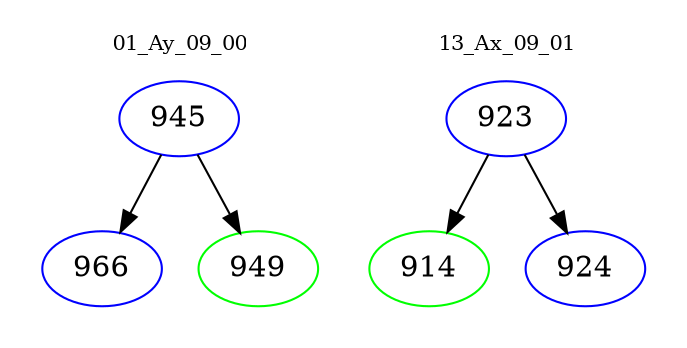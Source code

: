 digraph{
subgraph cluster_0 {
color = white
label = "01_Ay_09_00";
fontsize=10;
T0_945 [label="945", color="blue"]
T0_945 -> T0_966 [color="black"]
T0_966 [label="966", color="blue"]
T0_945 -> T0_949 [color="black"]
T0_949 [label="949", color="green"]
}
subgraph cluster_1 {
color = white
label = "13_Ax_09_01";
fontsize=10;
T1_923 [label="923", color="blue"]
T1_923 -> T1_914 [color="black"]
T1_914 [label="914", color="green"]
T1_923 -> T1_924 [color="black"]
T1_924 [label="924", color="blue"]
}
}
